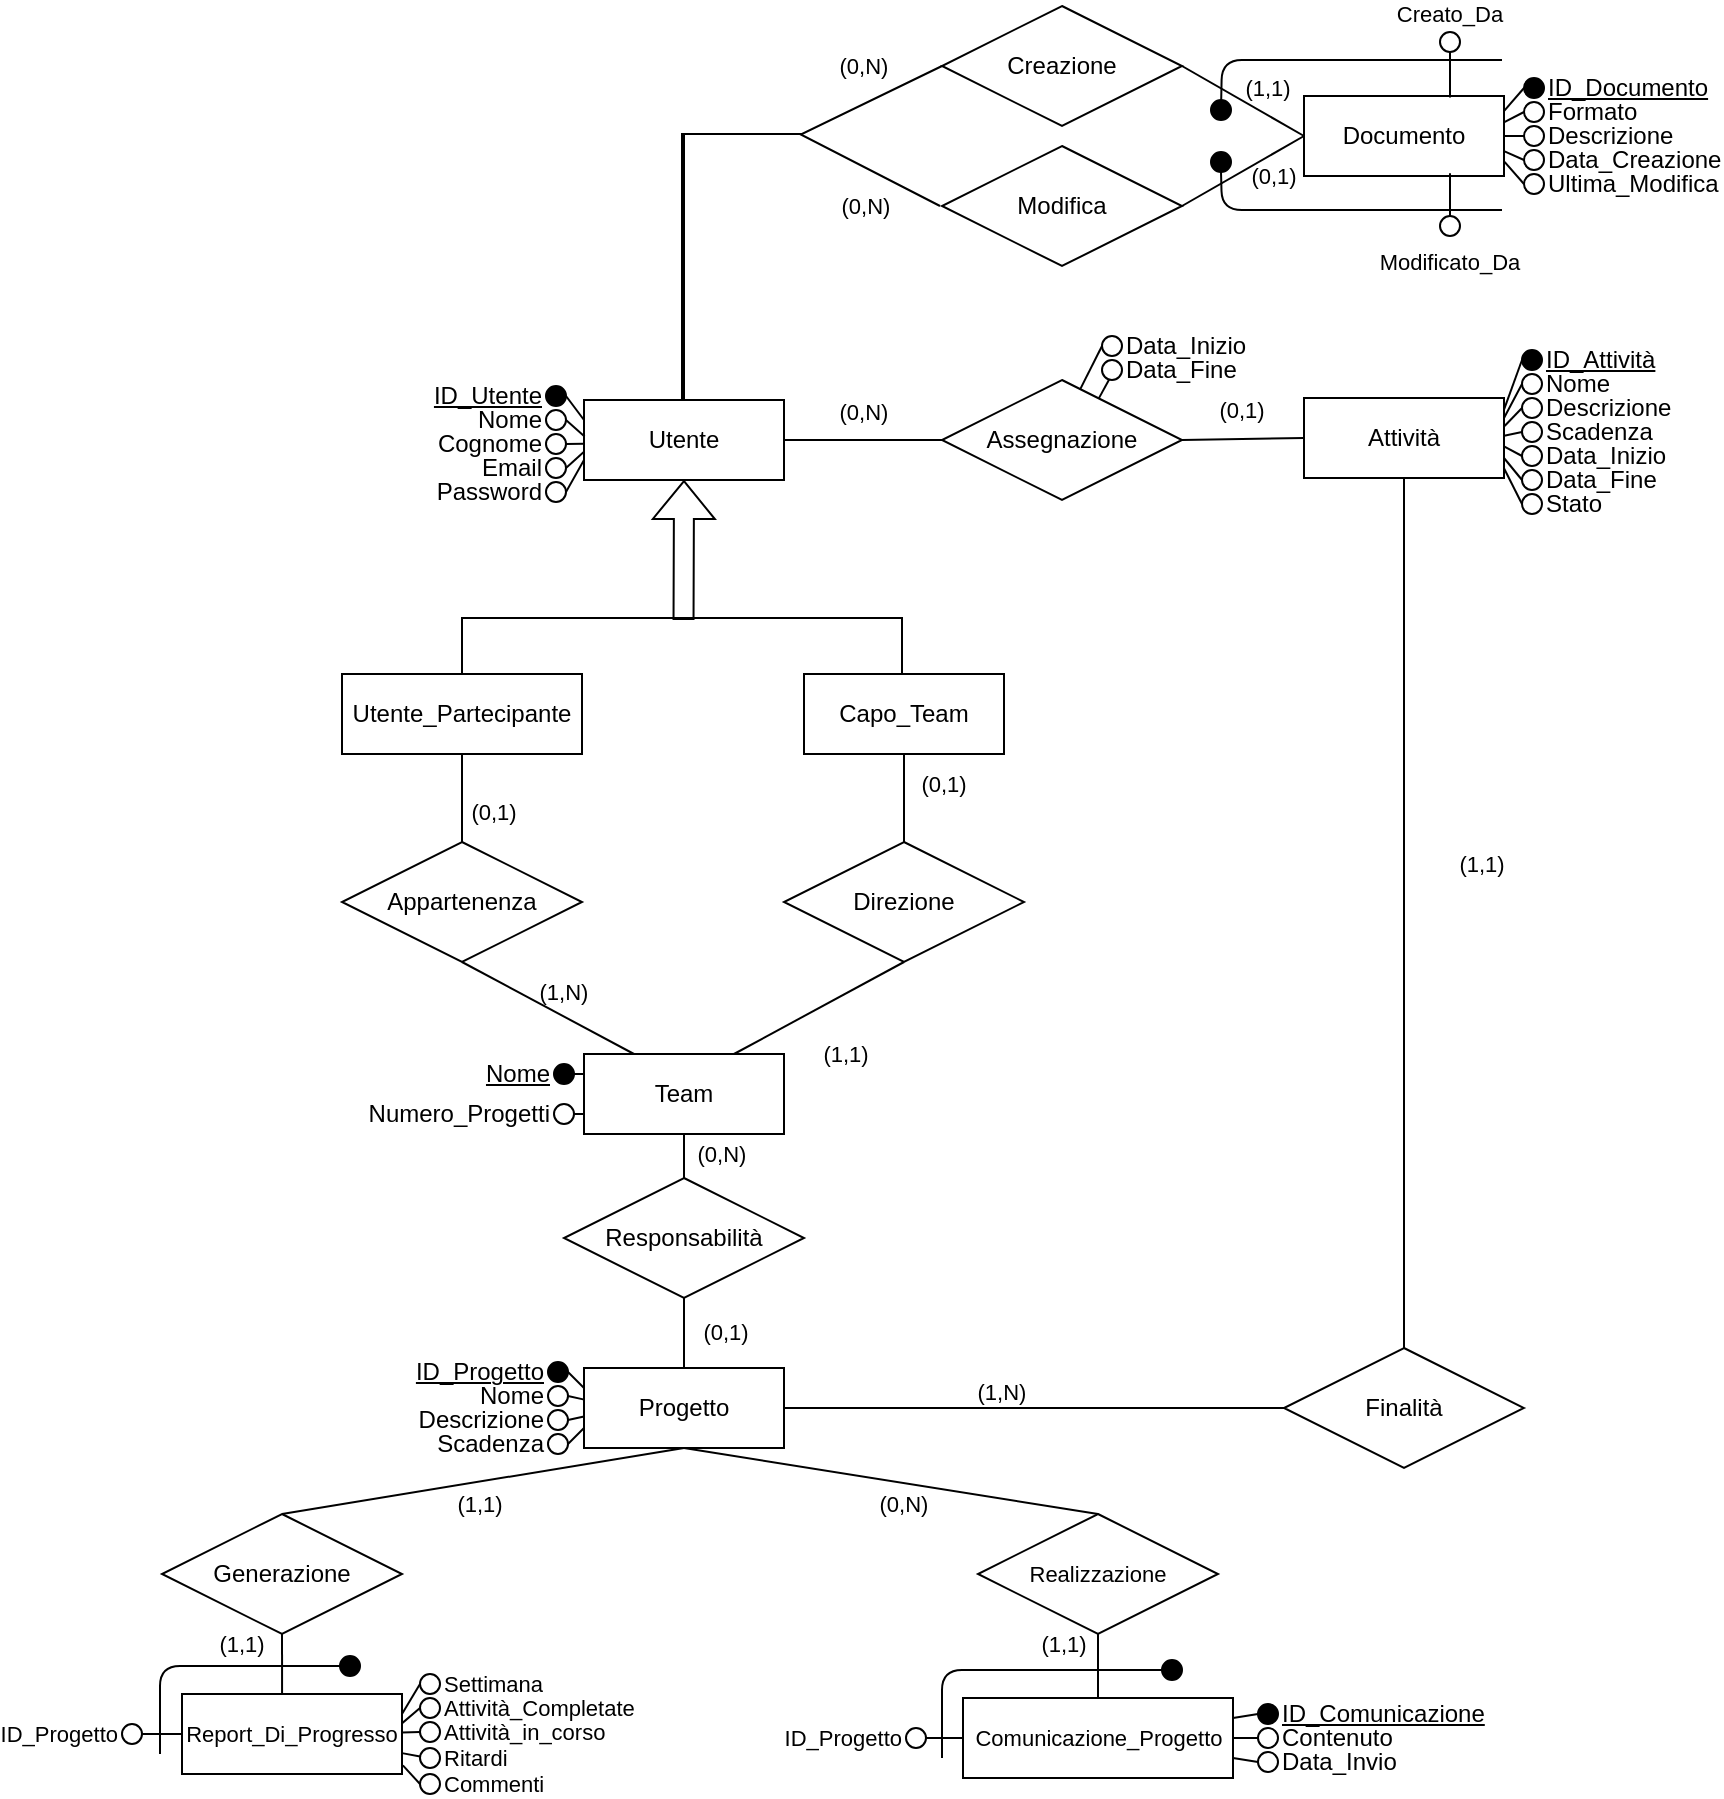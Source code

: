 <mxfile version="22.1.21" type="github">
  <diagram name="Pagina-1" id="-a8NMQQ-U-Xqtfrc5owP">
    <mxGraphModel dx="2224" dy="1959" grid="1" gridSize="10" guides="1" tooltips="1" connect="1" arrows="1" fold="1" page="1" pageScale="1" pageWidth="827" pageHeight="1169" math="0" shadow="0">
      <root>
        <mxCell id="0" />
        <mxCell id="1" parent="0" />
        <mxCell id="HbMBIwUDG-rfj2Xc_2_B-1" value="Utente" style="whiteSpace=wrap;html=1;align=center;" vertex="1" parent="1">
          <mxGeometry x="-19" y="-957" width="100" height="40" as="geometry" />
        </mxCell>
        <mxCell id="HbMBIwUDG-rfj2Xc_2_B-3" value="Password" style="ellipse;whiteSpace=wrap;html=1;align=right;labelPosition=left;verticalLabelPosition=middle;verticalAlign=middle;fillColor=#FFFFFF;strokeColor=default;fillStyle=auto;gradientColor=none;" vertex="1" parent="1">
          <mxGeometry x="-38" y="-916" width="10" height="10" as="geometry" />
        </mxCell>
        <mxCell id="HbMBIwUDG-rfj2Xc_2_B-4" value="Email" style="ellipse;whiteSpace=wrap;html=1;align=right;labelPosition=left;verticalLabelPosition=middle;verticalAlign=middle;fillColor=#FFFFFF;strokeColor=default;fillStyle=auto;gradientColor=none;" vertex="1" parent="1">
          <mxGeometry x="-38" y="-928" width="10" height="10" as="geometry" />
        </mxCell>
        <mxCell id="HbMBIwUDG-rfj2Xc_2_B-5" value="Cognome" style="ellipse;whiteSpace=wrap;html=1;align=right;labelPosition=left;verticalLabelPosition=middle;verticalAlign=middle;fillColor=#FFFFFF;strokeColor=default;fillStyle=auto;gradientColor=none;" vertex="1" parent="1">
          <mxGeometry x="-38" y="-940" width="10" height="10" as="geometry" />
        </mxCell>
        <mxCell id="HbMBIwUDG-rfj2Xc_2_B-6" value="Nome" style="ellipse;whiteSpace=wrap;html=1;align=right;labelPosition=left;verticalLabelPosition=middle;verticalAlign=middle;fillColor=#FFFFFF;strokeColor=default;fillStyle=auto;gradientColor=none;" vertex="1" parent="1">
          <mxGeometry x="-38" y="-952" width="10" height="10" as="geometry" />
        </mxCell>
        <mxCell id="HbMBIwUDG-rfj2Xc_2_B-7" value="ID_Utente" style="ellipse;whiteSpace=wrap;html=1;align=right;fontStyle=4;labelBackgroundColor=none;labelPosition=left;verticalLabelPosition=middle;verticalAlign=middle;fillColor=#000000;" vertex="1" parent="1">
          <mxGeometry x="-38" y="-964" width="10" height="10" as="geometry" />
        </mxCell>
        <mxCell id="HbMBIwUDG-rfj2Xc_2_B-8" value="" style="endArrow=none;html=1;rounded=0;entryX=0;entryY=0.25;entryDx=0;entryDy=0;exitX=1;exitY=0.5;exitDx=0;exitDy=0;" edge="1" parent="1" source="HbMBIwUDG-rfj2Xc_2_B-7" target="HbMBIwUDG-rfj2Xc_2_B-1">
          <mxGeometry width="50" height="50" relative="1" as="geometry">
            <mxPoint x="-39" y="-967" as="sourcePoint" />
            <mxPoint x="1" y="-1007" as="targetPoint" />
          </mxGeometry>
        </mxCell>
        <mxCell id="HbMBIwUDG-rfj2Xc_2_B-10" value="" style="endArrow=none;html=1;rounded=0;entryX=1;entryY=0.5;entryDx=0;entryDy=0;exitX=0.003;exitY=0.455;exitDx=0;exitDy=0;exitPerimeter=0;" edge="1" parent="1" source="HbMBIwUDG-rfj2Xc_2_B-1" target="HbMBIwUDG-rfj2Xc_2_B-6">
          <mxGeometry width="50" height="50" relative="1" as="geometry">
            <mxPoint x="-18" y="-929" as="sourcePoint" />
            <mxPoint x="-39" y="-934" as="targetPoint" />
          </mxGeometry>
        </mxCell>
        <mxCell id="HbMBIwUDG-rfj2Xc_2_B-11" value="" style="endArrow=none;html=1;rounded=0;entryX=1;entryY=0.5;entryDx=0;entryDy=0;exitX=0;exitY=0.548;exitDx=0;exitDy=0;exitPerimeter=0;" edge="1" parent="1" source="HbMBIwUDG-rfj2Xc_2_B-1" target="HbMBIwUDG-rfj2Xc_2_B-5">
          <mxGeometry width="50" height="50" relative="1" as="geometry">
            <mxPoint x="-28" y="-917.5" as="sourcePoint" />
            <mxPoint x="-49" y="-922.5" as="targetPoint" />
          </mxGeometry>
        </mxCell>
        <mxCell id="HbMBIwUDG-rfj2Xc_2_B-12" value="" style="endArrow=none;html=1;rounded=0;entryX=1;entryY=0.5;entryDx=0;entryDy=0;exitX=0;exitY=0.648;exitDx=0;exitDy=0;exitPerimeter=0;" edge="1" parent="1" source="HbMBIwUDG-rfj2Xc_2_B-1" target="HbMBIwUDG-rfj2Xc_2_B-4">
          <mxGeometry width="50" height="50" relative="1" as="geometry">
            <mxPoint x="-19" y="-923" as="sourcePoint" />
            <mxPoint x="-39" y="-910" as="targetPoint" />
          </mxGeometry>
        </mxCell>
        <mxCell id="HbMBIwUDG-rfj2Xc_2_B-13" value="" style="endArrow=none;html=1;rounded=0;entryX=1;entryY=0.5;entryDx=0;entryDy=0;exitX=0;exitY=0.75;exitDx=0;exitDy=0;" edge="1" parent="1" source="HbMBIwUDG-rfj2Xc_2_B-1" target="HbMBIwUDG-rfj2Xc_2_B-3">
          <mxGeometry width="50" height="50" relative="1" as="geometry">
            <mxPoint x="-9" y="-913" as="sourcePoint" />
            <mxPoint x="-29" y="-900" as="targetPoint" />
          </mxGeometry>
        </mxCell>
        <mxCell id="HbMBIwUDG-rfj2Xc_2_B-122" style="edgeStyle=none;shape=connector;curved=0;rounded=0;orthogonalLoop=1;jettySize=auto;html=1;exitX=0.5;exitY=1;exitDx=0;exitDy=0;entryX=0.5;entryY=0;entryDx=0;entryDy=0;labelBackgroundColor=default;strokeColor=default;align=center;verticalAlign=middle;fontFamily=Helvetica;fontSize=11;fontColor=default;endArrow=none;sourcePerimeterSpacing=0;targetPerimeterSpacing=0;" edge="1" parent="1" source="HbMBIwUDG-rfj2Xc_2_B-14" target="HbMBIwUDG-rfj2Xc_2_B-121">
          <mxGeometry relative="1" as="geometry" />
        </mxCell>
        <mxCell id="HbMBIwUDG-rfj2Xc_2_B-144" style="edgeStyle=none;shape=connector;curved=0;rounded=0;orthogonalLoop=1;jettySize=auto;html=1;exitX=0.5;exitY=1;exitDx=0;exitDy=0;entryX=0.5;entryY=0;entryDx=0;entryDy=0;labelBackgroundColor=default;strokeColor=default;align=center;verticalAlign=middle;fontFamily=Helvetica;fontSize=11;fontColor=default;endArrow=none;sourcePerimeterSpacing=0;targetPerimeterSpacing=0;" edge="1" parent="1" source="HbMBIwUDG-rfj2Xc_2_B-14" target="HbMBIwUDG-rfj2Xc_2_B-143">
          <mxGeometry relative="1" as="geometry" />
        </mxCell>
        <mxCell id="HbMBIwUDG-rfj2Xc_2_B-14" value="Progetto" style="whiteSpace=wrap;html=1;align=center;" vertex="1" parent="1">
          <mxGeometry x="-19" y="-473" width="100" height="40" as="geometry" />
        </mxCell>
        <mxCell id="HbMBIwUDG-rfj2Xc_2_B-15" value="Nome" style="ellipse;whiteSpace=wrap;html=1;align=right;labelPosition=left;verticalLabelPosition=middle;verticalAlign=middle;fillColor=#FFFFFF;strokeColor=default;fillStyle=auto;gradientColor=none;" vertex="1" parent="1">
          <mxGeometry x="-37" y="-464" width="10" height="10" as="geometry" />
        </mxCell>
        <mxCell id="HbMBIwUDG-rfj2Xc_2_B-16" value="Scadenza" style="ellipse;whiteSpace=wrap;html=1;align=right;labelPosition=left;verticalLabelPosition=middle;verticalAlign=middle;fillColor=#FFFFFF;strokeColor=default;fillStyle=auto;gradientColor=none;" vertex="1" parent="1">
          <mxGeometry x="-37" y="-440" width="10" height="10" as="geometry" />
        </mxCell>
        <mxCell id="HbMBIwUDG-rfj2Xc_2_B-17" value="Descrizione" style="ellipse;whiteSpace=wrap;html=1;align=right;labelPosition=left;verticalLabelPosition=middle;verticalAlign=middle;fillColor=#FFFFFF;strokeColor=default;fillStyle=auto;gradientColor=none;" vertex="1" parent="1">
          <mxGeometry x="-37" y="-452" width="10" height="10" as="geometry" />
        </mxCell>
        <mxCell id="HbMBIwUDG-rfj2Xc_2_B-18" value="ID_Progetto" style="ellipse;whiteSpace=wrap;html=1;align=right;fontStyle=4;labelBackgroundColor=none;labelPosition=left;verticalLabelPosition=middle;verticalAlign=middle;fillColor=#000000;" vertex="1" parent="1">
          <mxGeometry x="-37" y="-476" width="10" height="10" as="geometry" />
        </mxCell>
        <mxCell id="HbMBIwUDG-rfj2Xc_2_B-19" value="" style="endArrow=none;html=1;rounded=0;entryX=0;entryY=0.25;entryDx=0;entryDy=0;exitX=1;exitY=0.5;exitDx=0;exitDy=0;" edge="1" parent="1" source="HbMBIwUDG-rfj2Xc_2_B-18" target="HbMBIwUDG-rfj2Xc_2_B-14">
          <mxGeometry width="50" height="50" relative="1" as="geometry">
            <mxPoint x="-29" y="-485" as="sourcePoint" />
            <mxPoint x="11" y="-525" as="targetPoint" />
          </mxGeometry>
        </mxCell>
        <mxCell id="HbMBIwUDG-rfj2Xc_2_B-20" value="" style="endArrow=none;html=1;rounded=0;entryX=1;entryY=0.5;entryDx=0;entryDy=0;exitX=-0.004;exitY=0.392;exitDx=0;exitDy=0;exitPerimeter=0;" edge="1" parent="1" source="HbMBIwUDG-rfj2Xc_2_B-14" target="HbMBIwUDG-rfj2Xc_2_B-15">
          <mxGeometry width="50" height="50" relative="1" as="geometry">
            <mxPoint x="-49" y="-425" as="sourcePoint" />
            <mxPoint x="1" y="-475" as="targetPoint" />
          </mxGeometry>
        </mxCell>
        <mxCell id="HbMBIwUDG-rfj2Xc_2_B-21" value="" style="endArrow=none;html=1;rounded=0;entryX=1;entryY=0.5;entryDx=0;entryDy=0;exitX=0;exitY=0.606;exitDx=0;exitDy=0;exitPerimeter=0;" edge="1" parent="1" source="HbMBIwUDG-rfj2Xc_2_B-14" target="HbMBIwUDG-rfj2Xc_2_B-17">
          <mxGeometry width="50" height="50" relative="1" as="geometry">
            <mxPoint x="-8" y="-447" as="sourcePoint" />
            <mxPoint x="-29" y="-452" as="targetPoint" />
          </mxGeometry>
        </mxCell>
        <mxCell id="HbMBIwUDG-rfj2Xc_2_B-22" value="" style="endArrow=none;html=1;rounded=0;entryX=1;entryY=0.5;entryDx=0;entryDy=0;exitX=0;exitY=0.75;exitDx=0;exitDy=0;" edge="1" parent="1" source="HbMBIwUDG-rfj2Xc_2_B-14" target="HbMBIwUDG-rfj2Xc_2_B-16">
          <mxGeometry width="50" height="50" relative="1" as="geometry">
            <mxPoint x="-18" y="-435.5" as="sourcePoint" />
            <mxPoint x="-39" y="-440.5" as="targetPoint" />
          </mxGeometry>
        </mxCell>
        <mxCell id="HbMBIwUDG-rfj2Xc_2_B-23" value="Attività" style="whiteSpace=wrap;html=1;align=center;flipH=0;flipV=0;" vertex="1" parent="1">
          <mxGeometry x="341" y="-958" width="100" height="40" as="geometry" />
        </mxCell>
        <mxCell id="HbMBIwUDG-rfj2Xc_2_B-24" value="Nome" style="ellipse;whiteSpace=wrap;html=1;align=left;labelPosition=right;verticalLabelPosition=middle;verticalAlign=middle;fillColor=#FFFFFF;strokeColor=default;fillStyle=auto;gradientColor=none;" vertex="1" parent="1">
          <mxGeometry x="450" y="-970" width="10" height="10" as="geometry" />
        </mxCell>
        <mxCell id="HbMBIwUDG-rfj2Xc_2_B-25" value="Stato" style="ellipse;whiteSpace=wrap;html=1;align=left;labelPosition=right;verticalLabelPosition=middle;verticalAlign=middle;fillColor=#FFFFFF;strokeColor=default;fillStyle=auto;gradientColor=none;" vertex="1" parent="1">
          <mxGeometry x="450" y="-910" width="10" height="10" as="geometry" />
        </mxCell>
        <mxCell id="HbMBIwUDG-rfj2Xc_2_B-26" value="Scadenza" style="ellipse;whiteSpace=wrap;html=1;align=left;labelPosition=right;verticalLabelPosition=middle;verticalAlign=middle;fillColor=#FFFFFF;strokeColor=default;fillStyle=auto;gradientColor=none;" vertex="1" parent="1">
          <mxGeometry x="450" y="-946" width="10" height="10" as="geometry" />
        </mxCell>
        <mxCell id="HbMBIwUDG-rfj2Xc_2_B-27" value="Descrizione" style="ellipse;whiteSpace=wrap;html=1;align=left;labelPosition=right;verticalLabelPosition=middle;verticalAlign=middle;fillColor=#FFFFFF;strokeColor=default;fillStyle=auto;gradientColor=none;" vertex="1" parent="1">
          <mxGeometry x="450" y="-958" width="10" height="10" as="geometry" />
        </mxCell>
        <mxCell id="HbMBIwUDG-rfj2Xc_2_B-28" value="ID_Attività" style="ellipse;whiteSpace=wrap;html=1;align=left;fontStyle=4;labelBackgroundColor=none;labelPosition=right;verticalLabelPosition=middle;verticalAlign=middle;fillColor=#000000;" vertex="1" parent="1">
          <mxGeometry x="450" y="-982" width="10" height="10" as="geometry" />
        </mxCell>
        <mxCell id="HbMBIwUDG-rfj2Xc_2_B-29" value="" style="endArrow=none;html=1;rounded=0;entryX=1.001;entryY=0.138;entryDx=0;entryDy=0;exitX=0;exitY=0.5;exitDx=0;exitDy=0;entryPerimeter=0;" edge="1" parent="1" source="HbMBIwUDG-rfj2Xc_2_B-28" target="HbMBIwUDG-rfj2Xc_2_B-23">
          <mxGeometry width="50" height="50" relative="1" as="geometry">
            <mxPoint x="356" y="-972" as="sourcePoint" />
            <mxPoint x="396" y="-1012" as="targetPoint" />
          </mxGeometry>
        </mxCell>
        <mxCell id="HbMBIwUDG-rfj2Xc_2_B-30" value="" style="endArrow=none;html=1;rounded=0;entryX=0;entryY=0.5;entryDx=0;entryDy=0;exitX=1;exitY=0.25;exitDx=0;exitDy=0;" edge="1" parent="1" source="HbMBIwUDG-rfj2Xc_2_B-23" target="HbMBIwUDG-rfj2Xc_2_B-24">
          <mxGeometry width="50" height="50" relative="1" as="geometry">
            <mxPoint x="446" y="-952" as="sourcePoint" />
            <mxPoint x="386" y="-962" as="targetPoint" />
          </mxGeometry>
        </mxCell>
        <mxCell id="HbMBIwUDG-rfj2Xc_2_B-31" value="" style="endArrow=none;html=1;rounded=0;entryX=0;entryY=0.5;entryDx=0;entryDy=0;exitX=1.003;exitY=0.35;exitDx=0;exitDy=0;exitPerimeter=0;" edge="1" parent="1" source="HbMBIwUDG-rfj2Xc_2_B-23" target="HbMBIwUDG-rfj2Xc_2_B-27">
          <mxGeometry width="50" height="50" relative="1" as="geometry">
            <mxPoint x="466" y="-946" as="sourcePoint" />
            <mxPoint x="566" y="-956" as="targetPoint" />
          </mxGeometry>
        </mxCell>
        <mxCell id="HbMBIwUDG-rfj2Xc_2_B-32" value="" style="endArrow=none;html=1;rounded=0;exitX=1.001;exitY=0.472;exitDx=0;exitDy=0;exitPerimeter=0;entryX=0;entryY=0.5;entryDx=0;entryDy=0;" edge="1" parent="1" source="HbMBIwUDG-rfj2Xc_2_B-23" target="HbMBIwUDG-rfj2Xc_2_B-26">
          <mxGeometry width="50" height="50" relative="1" as="geometry">
            <mxPoint x="367" y="-922.5" as="sourcePoint" />
            <mxPoint x="576" y="-942" as="targetPoint" />
          </mxGeometry>
        </mxCell>
        <mxCell id="HbMBIwUDG-rfj2Xc_2_B-33" value="" style="endArrow=none;html=1;rounded=0;exitX=1;exitY=0.879;exitDx=0;exitDy=0;exitPerimeter=0;entryX=0;entryY=0.5;entryDx=0;entryDy=0;" edge="1" parent="1" source="HbMBIwUDG-rfj2Xc_2_B-23" target="HbMBIwUDG-rfj2Xc_2_B-25">
          <mxGeometry width="50" height="50" relative="1" as="geometry">
            <mxPoint x="376" y="-928" as="sourcePoint" />
            <mxPoint x="576" y="-905" as="targetPoint" />
          </mxGeometry>
        </mxCell>
        <mxCell id="HbMBIwUDG-rfj2Xc_2_B-34" value="Team" style="whiteSpace=wrap;html=1;align=center;" vertex="1" parent="1">
          <mxGeometry x="-19" y="-630" width="100" height="40" as="geometry" />
        </mxCell>
        <mxCell id="HbMBIwUDG-rfj2Xc_2_B-35" value="Numero_Progetti" style="ellipse;whiteSpace=wrap;html=1;align=right;labelPosition=left;verticalLabelPosition=middle;verticalAlign=middle;fillColor=#FFFFFF;strokeColor=default;fillStyle=auto;gradientColor=none;" vertex="1" parent="1">
          <mxGeometry x="-34" y="-605" width="10" height="10" as="geometry" />
        </mxCell>
        <mxCell id="HbMBIwUDG-rfj2Xc_2_B-36" value="Nome" style="ellipse;whiteSpace=wrap;html=1;align=right;fontStyle=4;labelBackgroundColor=none;labelPosition=left;verticalLabelPosition=middle;verticalAlign=middle;fillColor=#000000;" vertex="1" parent="1">
          <mxGeometry x="-34" y="-625" width="10" height="10" as="geometry" />
        </mxCell>
        <mxCell id="HbMBIwUDG-rfj2Xc_2_B-37" value="" style="endArrow=none;html=1;rounded=0;entryX=0;entryY=0.25;entryDx=0;entryDy=0;exitX=1;exitY=0.5;exitDx=0;exitDy=0;" edge="1" parent="1" source="HbMBIwUDG-rfj2Xc_2_B-36" target="HbMBIwUDG-rfj2Xc_2_B-34">
          <mxGeometry width="50" height="50" relative="1" as="geometry">
            <mxPoint x="-30" y="-645" as="sourcePoint" />
            <mxPoint x="10" y="-685" as="targetPoint" />
          </mxGeometry>
        </mxCell>
        <mxCell id="HbMBIwUDG-rfj2Xc_2_B-38" value="" style="endArrow=none;html=1;rounded=0;entryX=1;entryY=0.5;entryDx=0;entryDy=0;exitX=0;exitY=0.75;exitDx=0;exitDy=0;" edge="1" parent="1" source="HbMBIwUDG-rfj2Xc_2_B-34" target="HbMBIwUDG-rfj2Xc_2_B-35">
          <mxGeometry width="50" height="50" relative="1" as="geometry">
            <mxPoint x="-50" y="-585" as="sourcePoint" />
            <mxPoint y="-635" as="targetPoint" />
          </mxGeometry>
        </mxCell>
        <mxCell id="HbMBIwUDG-rfj2Xc_2_B-39" value="Documento" style="whiteSpace=wrap;html=1;align=center;" vertex="1" parent="1">
          <mxGeometry x="341" y="-1109" width="100" height="40" as="geometry" />
        </mxCell>
        <mxCell id="HbMBIwUDG-rfj2Xc_2_B-40" value="Appartenenza" style="shape=rhombus;perimeter=rhombusPerimeter;whiteSpace=wrap;html=1;align=center;" vertex="1" parent="1">
          <mxGeometry x="-140" y="-736" width="120" height="60" as="geometry" />
        </mxCell>
        <mxCell id="HbMBIwUDG-rfj2Xc_2_B-41" value="Finalità" style="shape=rhombus;perimeter=rhombusPerimeter;whiteSpace=wrap;html=1;align=center;" vertex="1" parent="1">
          <mxGeometry x="331" y="-483" width="120" height="60" as="geometry" />
        </mxCell>
        <mxCell id="HbMBIwUDG-rfj2Xc_2_B-42" value="Data_Inizio" style="ellipse;whiteSpace=wrap;html=1;align=left;labelPosition=right;verticalLabelPosition=middle;verticalAlign=middle;fillColor=#FFFFFF;strokeColor=default;fillStyle=auto;gradientColor=none;" vertex="1" parent="1">
          <mxGeometry x="450" y="-934" width="10" height="10" as="geometry" />
        </mxCell>
        <mxCell id="HbMBIwUDG-rfj2Xc_2_B-43" value="Data_Fine" style="ellipse;whiteSpace=wrap;html=1;align=left;labelPosition=right;verticalLabelPosition=middle;verticalAlign=middle;fillColor=#FFFFFF;strokeColor=default;fillStyle=auto;gradientColor=none;" vertex="1" parent="1">
          <mxGeometry x="450" y="-922" width="10" height="10" as="geometry" />
        </mxCell>
        <mxCell id="HbMBIwUDG-rfj2Xc_2_B-44" value="" style="endArrow=none;html=1;rounded=0;exitX=1;exitY=0.606;exitDx=0;exitDy=0;exitPerimeter=0;entryX=0;entryY=0.5;entryDx=0;entryDy=0;" edge="1" parent="1" source="HbMBIwUDG-rfj2Xc_2_B-23" target="HbMBIwUDG-rfj2Xc_2_B-42">
          <mxGeometry width="50" height="50" relative="1" as="geometry">
            <mxPoint x="446" y="-932" as="sourcePoint" />
            <mxPoint x="576" y="-929" as="targetPoint" />
          </mxGeometry>
        </mxCell>
        <mxCell id="HbMBIwUDG-rfj2Xc_2_B-45" value="" style="endArrow=none;html=1;rounded=0;entryX=0;entryY=0.5;entryDx=0;entryDy=0;exitX=1;exitY=0.75;exitDx=0;exitDy=0;" edge="1" parent="1" source="HbMBIwUDG-rfj2Xc_2_B-23" target="HbMBIwUDG-rfj2Xc_2_B-43">
          <mxGeometry width="50" height="50" relative="1" as="geometry">
            <mxPoint x="476" y="-922" as="sourcePoint" />
            <mxPoint x="356" y="-906" as="targetPoint" />
          </mxGeometry>
        </mxCell>
        <mxCell id="HbMBIwUDG-rfj2Xc_2_B-46" value="Responsabilità" style="shape=rhombus;perimeter=rhombusPerimeter;whiteSpace=wrap;html=1;align=center;" vertex="1" parent="1">
          <mxGeometry x="-29" y="-568" width="120" height="60" as="geometry" />
        </mxCell>
        <mxCell id="HbMBIwUDG-rfj2Xc_2_B-47" value="" style="endArrow=none;html=1;rounded=0;entryX=0.5;entryY=1;entryDx=0;entryDy=0;exitX=0.5;exitY=0;exitDx=0;exitDy=0;" edge="1" parent="1" source="HbMBIwUDG-rfj2Xc_2_B-46" target="HbMBIwUDG-rfj2Xc_2_B-34">
          <mxGeometry width="50" height="50" relative="1" as="geometry">
            <mxPoint x="80" y="-496" as="sourcePoint" />
            <mxPoint x="130" y="-546" as="targetPoint" />
          </mxGeometry>
        </mxCell>
        <mxCell id="HbMBIwUDG-rfj2Xc_2_B-48" value="" style="endArrow=none;html=1;rounded=0;entryX=0.5;entryY=1;entryDx=0;entryDy=0;exitX=0.5;exitY=0;exitDx=0;exitDy=0;" edge="1" parent="1" source="HbMBIwUDG-rfj2Xc_2_B-14" target="HbMBIwUDG-rfj2Xc_2_B-46">
          <mxGeometry width="50" height="50" relative="1" as="geometry">
            <mxPoint x="41" y="-558" as="sourcePoint" />
            <mxPoint x="41" y="-599" as="targetPoint" />
          </mxGeometry>
        </mxCell>
        <mxCell id="HbMBIwUDG-rfj2Xc_2_B-49" value="Direzione" style="shape=rhombus;perimeter=rhombusPerimeter;whiteSpace=wrap;html=1;align=center;" vertex="1" parent="1">
          <mxGeometry x="81" y="-736" width="120" height="60" as="geometry" />
        </mxCell>
        <mxCell id="HbMBIwUDG-rfj2Xc_2_B-50" value="" style="endArrow=none;html=1;rounded=0;exitX=0.5;exitY=0;exitDx=0;exitDy=0;entryX=0.5;entryY=1;entryDx=0;entryDy=0;" edge="1" parent="1" source="HbMBIwUDG-rfj2Xc_2_B-40" target="HbMBIwUDG-rfj2Xc_2_B-82">
          <mxGeometry width="50" height="50" relative="1" as="geometry">
            <mxPoint x="-29" y="-726" as="sourcePoint" />
            <mxPoint x="-10" y="-766" as="targetPoint" />
          </mxGeometry>
        </mxCell>
        <mxCell id="HbMBIwUDG-rfj2Xc_2_B-51" value="" style="endArrow=none;html=1;rounded=0;exitX=0.5;exitY=0;exitDx=0;exitDy=0;entryX=0.5;entryY=1;entryDx=0;entryDy=0;" edge="1" parent="1" source="HbMBIwUDG-rfj2Xc_2_B-49" target="HbMBIwUDG-rfj2Xc_2_B-79">
          <mxGeometry width="50" height="50" relative="1" as="geometry">
            <mxPoint x="6" y="-719" as="sourcePoint" />
            <mxPoint x="60" y="-766" as="targetPoint" />
          </mxGeometry>
        </mxCell>
        <mxCell id="HbMBIwUDG-rfj2Xc_2_B-52" value="" style="endArrow=none;html=1;rounded=0;entryX=0.5;entryY=1;entryDx=0;entryDy=0;exitX=0.25;exitY=0;exitDx=0;exitDy=0;" edge="1" parent="1" source="HbMBIwUDG-rfj2Xc_2_B-34" target="HbMBIwUDG-rfj2Xc_2_B-40">
          <mxGeometry width="50" height="50" relative="1" as="geometry">
            <mxPoint x="-69" y="-726" as="sourcePoint" />
            <mxPoint x="16" y="-773" as="targetPoint" />
          </mxGeometry>
        </mxCell>
        <mxCell id="HbMBIwUDG-rfj2Xc_2_B-53" value="" style="endArrow=none;html=1;rounded=0;entryX=0.5;entryY=1;entryDx=0;entryDy=0;exitX=0.75;exitY=0;exitDx=0;exitDy=0;" edge="1" parent="1" source="HbMBIwUDG-rfj2Xc_2_B-34" target="HbMBIwUDG-rfj2Xc_2_B-49">
          <mxGeometry width="50" height="50" relative="1" as="geometry">
            <mxPoint x="85" y="-602" as="sourcePoint" />
            <mxPoint x="170" y="-649" as="targetPoint" />
          </mxGeometry>
        </mxCell>
        <mxCell id="HbMBIwUDG-rfj2Xc_2_B-54" value="Assegnazione" style="shape=rhombus;perimeter=rhombusPerimeter;whiteSpace=wrap;html=1;align=center;" vertex="1" parent="1">
          <mxGeometry x="160" y="-967" width="120" height="60" as="geometry" />
        </mxCell>
        <mxCell id="HbMBIwUDG-rfj2Xc_2_B-55" value="" style="endArrow=none;html=1;rounded=0;entryX=0;entryY=0.5;entryDx=0;entryDy=0;exitX=1;exitY=0.5;exitDx=0;exitDy=0;" edge="1" parent="1" source="HbMBIwUDG-rfj2Xc_2_B-1" target="HbMBIwUDG-rfj2Xc_2_B-54">
          <mxGeometry width="50" height="50" relative="1" as="geometry">
            <mxPoint x="81" y="-934" as="sourcePoint" />
            <mxPoint x="166" y="-981" as="targetPoint" />
          </mxGeometry>
        </mxCell>
        <mxCell id="HbMBIwUDG-rfj2Xc_2_B-56" value="" style="endArrow=none;html=1;rounded=0;entryX=0;entryY=0.5;entryDx=0;entryDy=0;exitX=1;exitY=0.5;exitDx=0;exitDy=0;" edge="1" parent="1" source="HbMBIwUDG-rfj2Xc_2_B-54" target="HbMBIwUDG-rfj2Xc_2_B-23">
          <mxGeometry width="50" height="50" relative="1" as="geometry">
            <mxPoint x="240" y="-833" as="sourcePoint" />
            <mxPoint x="325" y="-880" as="targetPoint" />
          </mxGeometry>
        </mxCell>
        <mxCell id="HbMBIwUDG-rfj2Xc_2_B-57" value="" style="endArrow=none;html=1;rounded=0;entryX=0.5;entryY=1;entryDx=0;entryDy=0;exitX=0.5;exitY=0;exitDx=0;exitDy=0;" edge="1" parent="1" source="HbMBIwUDG-rfj2Xc_2_B-41" target="HbMBIwUDG-rfj2Xc_2_B-23">
          <mxGeometry width="50" height="50" relative="1" as="geometry">
            <mxPoint x="340" y="-803" as="sourcePoint" />
            <mxPoint x="425" y="-850" as="targetPoint" />
          </mxGeometry>
        </mxCell>
        <mxCell id="HbMBIwUDG-rfj2Xc_2_B-58" value="" style="endArrow=none;html=1;rounded=0;entryX=0;entryY=0.5;entryDx=0;entryDy=0;exitX=1;exitY=0.5;exitDx=0;exitDy=0;" edge="1" parent="1" source="HbMBIwUDG-rfj2Xc_2_B-14" target="HbMBIwUDG-rfj2Xc_2_B-41">
          <mxGeometry width="50" height="50" relative="1" as="geometry">
            <mxPoint x="177.5" y="-447.5" as="sourcePoint" />
            <mxPoint x="262.5" y="-494.5" as="targetPoint" />
          </mxGeometry>
        </mxCell>
        <mxCell id="HbMBIwUDG-rfj2Xc_2_B-59" value="Data_Inizio" style="ellipse;whiteSpace=wrap;html=1;align=left;labelPosition=right;verticalLabelPosition=middle;verticalAlign=middle;fillColor=#FFFFFF;strokeColor=default;fillStyle=auto;gradientColor=none;" vertex="1" parent="1">
          <mxGeometry x="240" y="-989" width="10" height="10" as="geometry" />
        </mxCell>
        <mxCell id="HbMBIwUDG-rfj2Xc_2_B-60" value="Data_Fine" style="ellipse;whiteSpace=wrap;html=1;align=left;labelPosition=right;verticalLabelPosition=middle;verticalAlign=middle;fillColor=#FFFFFF;strokeColor=default;fillStyle=auto;gradientColor=none;" vertex="1" parent="1">
          <mxGeometry x="240" y="-977" width="10" height="10" as="geometry" />
        </mxCell>
        <mxCell id="HbMBIwUDG-rfj2Xc_2_B-61" value="" style="endArrow=none;html=1;rounded=0;entryX=0;entryY=0.5;entryDx=0;entryDy=0;exitX=0.575;exitY=0.08;exitDx=0;exitDy=0;exitPerimeter=0;" edge="1" parent="1" source="HbMBIwUDG-rfj2Xc_2_B-54" target="HbMBIwUDG-rfj2Xc_2_B-59">
          <mxGeometry width="50" height="50" relative="1" as="geometry">
            <mxPoint x="230" y="-970" as="sourcePoint" />
            <mxPoint x="240" y="-920" as="targetPoint" />
          </mxGeometry>
        </mxCell>
        <mxCell id="HbMBIwUDG-rfj2Xc_2_B-62" value="" style="endArrow=none;html=1;rounded=0;exitX=0.654;exitY=0.151;exitDx=0;exitDy=0;exitPerimeter=0;entryX=0.371;entryY=0.954;entryDx=0;entryDy=0;entryPerimeter=0;" edge="1" parent="1" source="HbMBIwUDG-rfj2Xc_2_B-54" target="HbMBIwUDG-rfj2Xc_2_B-60">
          <mxGeometry width="50" height="50" relative="1" as="geometry">
            <mxPoint x="239" y="-952" as="sourcePoint" />
            <mxPoint x="240" y="-960" as="targetPoint" />
          </mxGeometry>
        </mxCell>
        <mxCell id="HbMBIwUDG-rfj2Xc_2_B-99" style="edgeStyle=none;shape=connector;curved=0;rounded=0;orthogonalLoop=1;jettySize=auto;html=1;exitX=1;exitY=0.5;exitDx=0;exitDy=0;entryX=0;entryY=0.5;entryDx=0;entryDy=0;labelBackgroundColor=default;strokeColor=default;align=center;verticalAlign=middle;fontFamily=Helvetica;fontSize=11;fontColor=default;endArrow=none;sourcePerimeterSpacing=0;targetPerimeterSpacing=0;" edge="1" parent="1" source="HbMBIwUDG-rfj2Xc_2_B-63" target="HbMBIwUDG-rfj2Xc_2_B-39">
          <mxGeometry relative="1" as="geometry" />
        </mxCell>
        <mxCell id="HbMBIwUDG-rfj2Xc_2_B-102" style="edgeStyle=none;shape=connector;curved=0;rounded=0;orthogonalLoop=1;jettySize=auto;html=1;exitX=0;exitY=0.5;exitDx=0;exitDy=0;labelBackgroundColor=default;strokeColor=default;align=center;verticalAlign=middle;fontFamily=Helvetica;fontSize=11;fontColor=default;endArrow=none;sourcePerimeterSpacing=0;targetPerimeterSpacing=0;entryX=0.5;entryY=0;entryDx=0;entryDy=0;" edge="1" parent="1" source="HbMBIwUDG-rfj2Xc_2_B-63" target="HbMBIwUDG-rfj2Xc_2_B-1">
          <mxGeometry relative="1" as="geometry">
            <mxPoint x="90" y="-1090" as="targetPoint" />
            <Array as="points">
              <mxPoint x="90" y="-1090" />
              <mxPoint x="31" y="-1090" />
            </Array>
          </mxGeometry>
        </mxCell>
        <mxCell id="HbMBIwUDG-rfj2Xc_2_B-63" value="Creazione" style="shape=rhombus;perimeter=rhombusPerimeter;whiteSpace=wrap;html=1;align=center;" vertex="1" parent="1">
          <mxGeometry x="160" y="-1154" width="120" height="60" as="geometry" />
        </mxCell>
        <mxCell id="HbMBIwUDG-rfj2Xc_2_B-65" value="Formato" style="ellipse;whiteSpace=wrap;html=1;align=left;labelPosition=right;verticalLabelPosition=middle;verticalAlign=middle;fillColor=#FFFFFF;strokeColor=default;fillStyle=auto;gradientColor=none;" vertex="1" parent="1">
          <mxGeometry x="451" y="-1106" width="10" height="10" as="geometry" />
        </mxCell>
        <mxCell id="HbMBIwUDG-rfj2Xc_2_B-66" value="Ultima_Modifica" style="ellipse;whiteSpace=wrap;html=1;align=left;labelPosition=right;verticalLabelPosition=middle;verticalAlign=middle;fillColor=#FFFFFF;strokeColor=default;fillStyle=auto;gradientColor=none;" vertex="1" parent="1">
          <mxGeometry x="451" y="-1070" width="10" height="10" as="geometry" />
        </mxCell>
        <mxCell id="HbMBIwUDG-rfj2Xc_2_B-67" value="Data_Creazione" style="ellipse;whiteSpace=wrap;html=1;align=left;labelPosition=right;verticalLabelPosition=middle;verticalAlign=middle;fillColor=#FFFFFF;strokeColor=default;fillStyle=auto;gradientColor=none;" vertex="1" parent="1">
          <mxGeometry x="451" y="-1082" width="10" height="10" as="geometry" />
        </mxCell>
        <mxCell id="HbMBIwUDG-rfj2Xc_2_B-68" value="Descrizione" style="ellipse;whiteSpace=wrap;html=1;align=left;labelPosition=right;verticalLabelPosition=middle;verticalAlign=middle;fillColor=#FFFFFF;strokeColor=default;fillStyle=auto;gradientColor=none;" vertex="1" parent="1">
          <mxGeometry x="451" y="-1094" width="10" height="10" as="geometry" />
        </mxCell>
        <mxCell id="HbMBIwUDG-rfj2Xc_2_B-69" value="ID_Documento" style="ellipse;whiteSpace=wrap;html=1;align=left;fontStyle=4;labelBackgroundColor=none;labelPosition=right;verticalLabelPosition=middle;verticalAlign=middle;fillColor=#000000;" vertex="1" parent="1">
          <mxGeometry x="451" y="-1118" width="10" height="10" as="geometry" />
        </mxCell>
        <mxCell id="HbMBIwUDG-rfj2Xc_2_B-70" value="" style="endArrow=none;html=1;rounded=0;entryX=1.002;entryY=0.183;entryDx=0;entryDy=0;exitX=0;exitY=0.5;exitDx=0;exitDy=0;entryPerimeter=0;" edge="1" parent="1" source="HbMBIwUDG-rfj2Xc_2_B-69" target="HbMBIwUDG-rfj2Xc_2_B-39">
          <mxGeometry width="50" height="50" relative="1" as="geometry">
            <mxPoint x="321.0" y="-1117" as="sourcePoint" />
            <mxPoint x="341" y="-1099" as="targetPoint" />
          </mxGeometry>
        </mxCell>
        <mxCell id="HbMBIwUDG-rfj2Xc_2_B-71" value="" style="endArrow=none;html=1;rounded=0;exitX=0;exitY=0.5;exitDx=0;exitDy=0;entryX=0.997;entryY=0.332;entryDx=0;entryDy=0;entryPerimeter=0;" edge="1" parent="1" source="HbMBIwUDG-rfj2Xc_2_B-65" target="HbMBIwUDG-rfj2Xc_2_B-39">
          <mxGeometry width="50" height="50" relative="1" as="geometry">
            <mxPoint x="462" y="-1103" as="sourcePoint" />
            <mxPoint x="442" y="-1097" as="targetPoint" />
          </mxGeometry>
        </mxCell>
        <mxCell id="HbMBIwUDG-rfj2Xc_2_B-72" value="" style="endArrow=none;html=1;rounded=0;entryX=1;entryY=0.5;entryDx=0;entryDy=0;exitX=0;exitY=0.5;exitDx=0;exitDy=0;" edge="1" parent="1" source="HbMBIwUDG-rfj2Xc_2_B-68" target="HbMBIwUDG-rfj2Xc_2_B-39">
          <mxGeometry width="50" height="50" relative="1" as="geometry">
            <mxPoint x="472" y="-1093" as="sourcePoint" />
            <mxPoint x="461" y="-1082" as="targetPoint" />
          </mxGeometry>
        </mxCell>
        <mxCell id="HbMBIwUDG-rfj2Xc_2_B-73" value="" style="endArrow=none;html=1;rounded=0;entryX=0;entryY=0.5;entryDx=0;entryDy=0;exitX=1.003;exitY=0.824;exitDx=0;exitDy=0;exitPerimeter=0;" edge="1" parent="1" source="HbMBIwUDG-rfj2Xc_2_B-39" target="HbMBIwUDG-rfj2Xc_2_B-66">
          <mxGeometry width="50" height="50" relative="1" as="geometry">
            <mxPoint x="482" y="-1083" as="sourcePoint" />
            <mxPoint x="471" y="-1072" as="targetPoint" />
          </mxGeometry>
        </mxCell>
        <mxCell id="HbMBIwUDG-rfj2Xc_2_B-74" value="" style="endArrow=none;html=1;rounded=0;entryX=1;entryY=0.689;entryDx=0;entryDy=0;exitX=0;exitY=0.5;exitDx=0;exitDy=0;entryPerimeter=0;" edge="1" parent="1" source="HbMBIwUDG-rfj2Xc_2_B-67" target="HbMBIwUDG-rfj2Xc_2_B-39">
          <mxGeometry width="50" height="50" relative="1" as="geometry">
            <mxPoint x="452" y="-1083" as="sourcePoint" />
            <mxPoint x="441" y="-1072" as="targetPoint" />
          </mxGeometry>
        </mxCell>
        <mxCell id="HbMBIwUDG-rfj2Xc_2_B-76" value="" style="shape=flexArrow;endArrow=classic;rounded=0;html=1;entryX=0.5;entryY=1;entryDx=0;entryDy=0;" edge="1" parent="1" target="HbMBIwUDG-rfj2Xc_2_B-1">
          <mxGeometry width="50" height="50" relative="1" as="geometry">
            <mxPoint x="30.77" y="-847" as="sourcePoint" />
            <mxPoint x="30.77" y="-907" as="targetPoint" />
          </mxGeometry>
        </mxCell>
        <mxCell id="HbMBIwUDG-rfj2Xc_2_B-78" value="" style="endArrow=none;html=1;rounded=0;exitX=0.5;exitY=0;exitDx=0;exitDy=0;" edge="1" parent="1" source="HbMBIwUDG-rfj2Xc_2_B-82">
          <mxGeometry width="50" height="50" relative="1" as="geometry">
            <mxPoint x="-79" y="-820" as="sourcePoint" />
            <mxPoint x="140" y="-848" as="targetPoint" />
            <Array as="points">
              <mxPoint x="-80" y="-848" />
              <mxPoint x="140" y="-848" />
              <mxPoint x="140" y="-820" />
            </Array>
          </mxGeometry>
        </mxCell>
        <mxCell id="HbMBIwUDG-rfj2Xc_2_B-79" value="Capo_Team" style="whiteSpace=wrap;html=1;align=center;" vertex="1" parent="1">
          <mxGeometry x="91" y="-820" width="100" height="40" as="geometry" />
        </mxCell>
        <mxCell id="HbMBIwUDG-rfj2Xc_2_B-82" value="Utente_Partecipante" style="whiteSpace=wrap;html=1;align=center;" vertex="1" parent="1">
          <mxGeometry x="-140" y="-820" width="120" height="40" as="geometry" />
        </mxCell>
        <mxCell id="HbMBIwUDG-rfj2Xc_2_B-100" style="edgeStyle=none;shape=connector;curved=0;rounded=0;orthogonalLoop=1;jettySize=auto;html=1;exitX=1;exitY=0.5;exitDx=0;exitDy=0;entryX=0;entryY=0.5;entryDx=0;entryDy=0;labelBackgroundColor=default;strokeColor=default;align=center;verticalAlign=middle;fontFamily=Helvetica;fontSize=11;fontColor=default;endArrow=none;sourcePerimeterSpacing=0;targetPerimeterSpacing=0;" edge="1" parent="1" source="HbMBIwUDG-rfj2Xc_2_B-89" target="HbMBIwUDG-rfj2Xc_2_B-39">
          <mxGeometry relative="1" as="geometry" />
        </mxCell>
        <mxCell id="HbMBIwUDG-rfj2Xc_2_B-101" style="edgeStyle=none;shape=connector;curved=0;rounded=0;orthogonalLoop=1;jettySize=auto;html=1;exitX=0;exitY=0.5;exitDx=0;exitDy=0;entryX=0.5;entryY=0;entryDx=0;entryDy=0;labelBackgroundColor=default;strokeColor=default;align=center;verticalAlign=middle;fontFamily=Helvetica;fontSize=11;fontColor=default;endArrow=none;sourcePerimeterSpacing=0;targetPerimeterSpacing=0;" edge="1" parent="1">
          <mxGeometry relative="1" as="geometry">
            <mxPoint x="159.0" y="-1054" as="sourcePoint" />
            <mxPoint x="30" y="-957" as="targetPoint" />
            <Array as="points">
              <mxPoint x="89" y="-1090" />
              <mxPoint x="30" y="-1090" />
            </Array>
          </mxGeometry>
        </mxCell>
        <mxCell id="HbMBIwUDG-rfj2Xc_2_B-89" value="Modifica" style="shape=rhombus;perimeter=rhombusPerimeter;whiteSpace=wrap;html=1;align=center;" vertex="1" parent="1">
          <mxGeometry x="160" y="-1084" width="120" height="60" as="geometry" />
        </mxCell>
        <mxCell id="HbMBIwUDG-rfj2Xc_2_B-128" style="edgeStyle=none;shape=connector;curved=0;rounded=0;orthogonalLoop=1;jettySize=auto;html=1;exitX=1;exitY=0.25;exitDx=0;exitDy=0;entryX=0;entryY=0.5;entryDx=0;entryDy=0;labelBackgroundColor=default;strokeColor=default;align=center;verticalAlign=middle;fontFamily=Helvetica;fontSize=11;fontColor=default;endArrow=none;sourcePerimeterSpacing=0;targetPerimeterSpacing=0;" edge="1" parent="1" source="HbMBIwUDG-rfj2Xc_2_B-104" target="HbMBIwUDG-rfj2Xc_2_B-108">
          <mxGeometry relative="1" as="geometry" />
        </mxCell>
        <mxCell id="HbMBIwUDG-rfj2Xc_2_B-141" style="edgeStyle=none;shape=connector;curved=0;rounded=0;orthogonalLoop=1;jettySize=auto;html=1;exitX=0;exitY=0.5;exitDx=0;exitDy=0;entryX=1;entryY=0.5;entryDx=0;entryDy=0;labelBackgroundColor=default;strokeColor=default;align=center;verticalAlign=middle;fontFamily=Helvetica;fontSize=11;fontColor=default;endArrow=none;sourcePerimeterSpacing=0;targetPerimeterSpacing=0;" edge="1" parent="1" source="HbMBIwUDG-rfj2Xc_2_B-104" target="HbMBIwUDG-rfj2Xc_2_B-119">
          <mxGeometry relative="1" as="geometry" />
        </mxCell>
        <mxCell id="HbMBIwUDG-rfj2Xc_2_B-104" value="Report_Di_Progresso" style="whiteSpace=wrap;html=1;align=center;fontFamily=Helvetica;fontSize=11;fontColor=default;" vertex="1" parent="1">
          <mxGeometry x="-220" y="-310" width="110" height="40" as="geometry" />
        </mxCell>
        <mxCell id="HbMBIwUDG-rfj2Xc_2_B-108" value="Settimana" style="ellipse;whiteSpace=wrap;html=1;align=left;labelPosition=right;verticalLabelPosition=middle;verticalAlign=middle;fillColor=#FFFFFF;strokeColor=default;fillStyle=auto;gradientColor=none;fontFamily=Helvetica;fontSize=11;fontColor=default;" vertex="1" parent="1">
          <mxGeometry x="-101" y="-320" width="10" height="10" as="geometry" />
        </mxCell>
        <mxCell id="HbMBIwUDG-rfj2Xc_2_B-111" value="Attività_Completate" style="ellipse;whiteSpace=wrap;html=1;align=left;labelPosition=right;verticalLabelPosition=middle;verticalAlign=middle;fillColor=#FFFFFF;strokeColor=default;fillStyle=auto;gradientColor=none;fontFamily=Helvetica;fontSize=11;fontColor=default;" vertex="1" parent="1">
          <mxGeometry x="-101" y="-308" width="10" height="10" as="geometry" />
        </mxCell>
        <mxCell id="HbMBIwUDG-rfj2Xc_2_B-130" value="" style="edgeStyle=none;shape=connector;curved=0;rounded=0;orthogonalLoop=1;jettySize=auto;html=1;labelBackgroundColor=default;strokeColor=default;align=center;verticalAlign=middle;fontFamily=Helvetica;fontSize=11;fontColor=default;endArrow=none;sourcePerimeterSpacing=0;targetPerimeterSpacing=0;" edge="1" parent="1" source="HbMBIwUDG-rfj2Xc_2_B-112" target="HbMBIwUDG-rfj2Xc_2_B-104">
          <mxGeometry relative="1" as="geometry" />
        </mxCell>
        <mxCell id="HbMBIwUDG-rfj2Xc_2_B-112" value="Attività_in_corso" style="ellipse;whiteSpace=wrap;html=1;align=left;labelPosition=right;verticalLabelPosition=middle;verticalAlign=middle;fillColor=#FFFFFF;strokeColor=default;fillStyle=auto;gradientColor=none;fontFamily=Helvetica;fontSize=11;fontColor=default;" vertex="1" parent="1">
          <mxGeometry x="-101" y="-296" width="10" height="10" as="geometry" />
        </mxCell>
        <mxCell id="HbMBIwUDG-rfj2Xc_2_B-131" value="" style="edgeStyle=none;shape=connector;curved=0;rounded=0;orthogonalLoop=1;jettySize=auto;html=1;labelBackgroundColor=default;strokeColor=default;align=center;verticalAlign=middle;fontFamily=Helvetica;fontSize=11;fontColor=default;endArrow=none;sourcePerimeterSpacing=0;targetPerimeterSpacing=0;" edge="1" parent="1" source="HbMBIwUDG-rfj2Xc_2_B-113" target="HbMBIwUDG-rfj2Xc_2_B-104">
          <mxGeometry relative="1" as="geometry" />
        </mxCell>
        <mxCell id="HbMBIwUDG-rfj2Xc_2_B-113" value="Ritardi" style="ellipse;whiteSpace=wrap;html=1;align=left;labelPosition=right;verticalLabelPosition=middle;verticalAlign=middle;fillColor=#FFFFFF;strokeColor=default;fillStyle=auto;gradientColor=none;fontFamily=Helvetica;fontSize=11;fontColor=default;" vertex="1" parent="1">
          <mxGeometry x="-101" y="-283" width="10" height="10" as="geometry" />
        </mxCell>
        <mxCell id="HbMBIwUDG-rfj2Xc_2_B-117" value="Commenti" style="ellipse;whiteSpace=wrap;html=1;align=left;labelPosition=right;verticalLabelPosition=middle;verticalAlign=middle;fillColor=#FFFFFF;strokeColor=default;fillStyle=auto;gradientColor=none;fontFamily=Helvetica;fontSize=11;fontColor=default;" vertex="1" parent="1">
          <mxGeometry x="-101" y="-270" width="10" height="10" as="geometry" />
        </mxCell>
        <mxCell id="HbMBIwUDG-rfj2Xc_2_B-119" value="ID_Progetto" style="ellipse;whiteSpace=wrap;html=1;align=right;labelPosition=left;verticalLabelPosition=middle;verticalAlign=middle;fillStyle=auto;fontFamily=Helvetica;fontSize=11;" vertex="1" parent="1">
          <mxGeometry x="-250" y="-295" width="10" height="10" as="geometry" />
        </mxCell>
        <mxCell id="HbMBIwUDG-rfj2Xc_2_B-121" value="Generazione" style="shape=rhombus;perimeter=rhombusPerimeter;whiteSpace=wrap;html=1;align=center;" vertex="1" parent="1">
          <mxGeometry x="-230" y="-400" width="120" height="60" as="geometry" />
        </mxCell>
        <mxCell id="HbMBIwUDG-rfj2Xc_2_B-123" style="edgeStyle=none;shape=connector;curved=0;rounded=0;orthogonalLoop=1;jettySize=auto;html=1;exitX=0.5;exitY=1;exitDx=0;exitDy=0;entryX=0.455;entryY=0;entryDx=0;entryDy=0;entryPerimeter=0;labelBackgroundColor=default;strokeColor=default;align=center;verticalAlign=middle;fontFamily=Helvetica;fontSize=11;fontColor=default;endArrow=none;sourcePerimeterSpacing=0;targetPerimeterSpacing=0;" edge="1" parent="1" source="HbMBIwUDG-rfj2Xc_2_B-121" target="HbMBIwUDG-rfj2Xc_2_B-104">
          <mxGeometry relative="1" as="geometry" />
        </mxCell>
        <mxCell id="HbMBIwUDG-rfj2Xc_2_B-129" style="edgeStyle=none;shape=connector;curved=0;rounded=0;orthogonalLoop=1;jettySize=auto;html=1;exitX=0;exitY=0.5;exitDx=0;exitDy=0;entryX=1.001;entryY=0.364;entryDx=0;entryDy=0;entryPerimeter=0;labelBackgroundColor=default;strokeColor=default;align=center;verticalAlign=middle;fontFamily=Helvetica;fontSize=11;fontColor=default;endArrow=none;sourcePerimeterSpacing=0;targetPerimeterSpacing=0;" edge="1" parent="1" source="HbMBIwUDG-rfj2Xc_2_B-111" target="HbMBIwUDG-rfj2Xc_2_B-104">
          <mxGeometry relative="1" as="geometry" />
        </mxCell>
        <mxCell id="HbMBIwUDG-rfj2Xc_2_B-133" style="edgeStyle=none;shape=connector;curved=0;rounded=0;orthogonalLoop=1;jettySize=auto;html=1;exitX=0;exitY=0.5;exitDx=0;exitDy=0;entryX=1.004;entryY=0.892;entryDx=0;entryDy=0;entryPerimeter=0;labelBackgroundColor=default;strokeColor=default;align=center;verticalAlign=middle;fontFamily=Helvetica;fontSize=11;fontColor=default;endArrow=none;sourcePerimeterSpacing=0;targetPerimeterSpacing=0;" edge="1" parent="1" source="HbMBIwUDG-rfj2Xc_2_B-117" target="HbMBIwUDG-rfj2Xc_2_B-104">
          <mxGeometry relative="1" as="geometry" />
        </mxCell>
        <mxCell id="HbMBIwUDG-rfj2Xc_2_B-136" style="edgeStyle=none;shape=connector;curved=0;rounded=1;orthogonalLoop=1;jettySize=auto;html=1;exitX=0;exitY=0.5;exitDx=0;exitDy=0;labelBackgroundColor=default;strokeColor=default;align=center;verticalAlign=middle;fontFamily=Helvetica;fontSize=11;fontColor=default;endArrow=none;sourcePerimeterSpacing=0;targetPerimeterSpacing=0;" edge="1" parent="1" source="HbMBIwUDG-rfj2Xc_2_B-134">
          <mxGeometry relative="1" as="geometry">
            <mxPoint x="-231" y="-280" as="targetPoint" />
            <Array as="points">
              <mxPoint x="-231" y="-324" />
            </Array>
          </mxGeometry>
        </mxCell>
        <mxCell id="HbMBIwUDG-rfj2Xc_2_B-134" value="" style="ellipse;whiteSpace=wrap;html=1;align=right;fontStyle=4;labelBackgroundColor=none;labelPosition=left;verticalLabelPosition=middle;verticalAlign=middle;fillColor=#000000;fontFamily=Helvetica;fontSize=11;fontColor=default;" vertex="1" parent="1">
          <mxGeometry x="-141" y="-329" width="10" height="10" as="geometry" />
        </mxCell>
        <mxCell id="HbMBIwUDG-rfj2Xc_2_B-146" style="edgeStyle=none;shape=connector;curved=0;rounded=0;orthogonalLoop=1;jettySize=auto;html=1;exitX=0.5;exitY=1;exitDx=0;exitDy=0;entryX=0.5;entryY=0;entryDx=0;entryDy=0;labelBackgroundColor=default;strokeColor=default;align=center;verticalAlign=middle;fontFamily=Helvetica;fontSize=11;fontColor=default;endArrow=none;sourcePerimeterSpacing=0;targetPerimeterSpacing=0;" edge="1" parent="1" source="HbMBIwUDG-rfj2Xc_2_B-143" target="HbMBIwUDG-rfj2Xc_2_B-145">
          <mxGeometry relative="1" as="geometry" />
        </mxCell>
        <mxCell id="HbMBIwUDG-rfj2Xc_2_B-143" value="Realizzazione" style="shape=rhombus;perimeter=rhombusPerimeter;whiteSpace=wrap;html=1;align=center;fontFamily=Helvetica;fontSize=11;fontColor=default;" vertex="1" parent="1">
          <mxGeometry x="178" y="-400" width="120" height="60" as="geometry" />
        </mxCell>
        <mxCell id="HbMBIwUDG-rfj2Xc_2_B-145" value="Comunicazione_Progetto" style="whiteSpace=wrap;html=1;align=center;fontFamily=Helvetica;fontSize=11;fontColor=default;" vertex="1" parent="1">
          <mxGeometry x="170.5" y="-308" width="135" height="40" as="geometry" />
        </mxCell>
        <mxCell id="HbMBIwUDG-rfj2Xc_2_B-161" style="edgeStyle=none;shape=connector;curved=0;rounded=0;orthogonalLoop=1;jettySize=auto;html=1;exitX=0;exitY=0.5;exitDx=0;exitDy=0;entryX=1;entryY=0.5;entryDx=0;entryDy=0;labelBackgroundColor=default;strokeColor=default;align=center;verticalAlign=middle;fontFamily=Helvetica;fontSize=11;fontColor=default;endArrow=none;sourcePerimeterSpacing=0;targetPerimeterSpacing=0;" edge="1" parent="1" source="HbMBIwUDG-rfj2Xc_2_B-156" target="HbMBIwUDG-rfj2Xc_2_B-145">
          <mxGeometry relative="1" as="geometry" />
        </mxCell>
        <mxCell id="HbMBIwUDG-rfj2Xc_2_B-156" value="Contenuto" style="ellipse;whiteSpace=wrap;html=1;align=left;labelPosition=right;verticalLabelPosition=middle;verticalAlign=middle;fillColor=#FFFFFF;strokeColor=default;fillStyle=auto;gradientColor=none;" vertex="1" parent="1">
          <mxGeometry x="318" y="-293" width="10" height="10" as="geometry" />
        </mxCell>
        <mxCell id="HbMBIwUDG-rfj2Xc_2_B-162" style="edgeStyle=none;shape=connector;curved=0;rounded=0;orthogonalLoop=1;jettySize=auto;html=1;exitX=0;exitY=0.5;exitDx=0;exitDy=0;entryX=1;entryY=0.75;entryDx=0;entryDy=0;labelBackgroundColor=default;strokeColor=default;align=center;verticalAlign=middle;fontFamily=Helvetica;fontSize=11;fontColor=default;endArrow=none;sourcePerimeterSpacing=0;targetPerimeterSpacing=0;" edge="1" parent="1" source="HbMBIwUDG-rfj2Xc_2_B-158" target="HbMBIwUDG-rfj2Xc_2_B-145">
          <mxGeometry relative="1" as="geometry" />
        </mxCell>
        <mxCell id="HbMBIwUDG-rfj2Xc_2_B-158" value="Data_Invio" style="ellipse;whiteSpace=wrap;html=1;align=left;labelPosition=right;verticalLabelPosition=middle;verticalAlign=middle;fillColor=#FFFFFF;strokeColor=default;fillStyle=auto;gradientColor=none;" vertex="1" parent="1">
          <mxGeometry x="318" y="-281" width="10" height="10" as="geometry" />
        </mxCell>
        <mxCell id="HbMBIwUDG-rfj2Xc_2_B-160" style="edgeStyle=none;shape=connector;curved=0;rounded=0;orthogonalLoop=1;jettySize=auto;html=1;exitX=0;exitY=0.5;exitDx=0;exitDy=0;entryX=1;entryY=0.25;entryDx=0;entryDy=0;labelBackgroundColor=default;strokeColor=default;align=center;verticalAlign=middle;fontFamily=Helvetica;fontSize=11;fontColor=default;endArrow=none;sourcePerimeterSpacing=0;targetPerimeterSpacing=0;" edge="1" parent="1" source="HbMBIwUDG-rfj2Xc_2_B-159" target="HbMBIwUDG-rfj2Xc_2_B-145">
          <mxGeometry relative="1" as="geometry" />
        </mxCell>
        <mxCell id="HbMBIwUDG-rfj2Xc_2_B-159" value="ID_Comunicazione" style="ellipse;whiteSpace=wrap;html=1;align=left;fontStyle=4;labelBackgroundColor=none;labelPosition=right;verticalLabelPosition=middle;verticalAlign=middle;fillColor=#000000;" vertex="1" parent="1">
          <mxGeometry x="318" y="-305" width="10" height="10" as="geometry" />
        </mxCell>
        <mxCell id="HbMBIwUDG-rfj2Xc_2_B-168" style="edgeStyle=none;shape=connector;curved=0;rounded=0;orthogonalLoop=1;jettySize=auto;html=1;exitX=1;exitY=0.5;exitDx=0;exitDy=0;entryX=0;entryY=0.5;entryDx=0;entryDy=0;labelBackgroundColor=default;strokeColor=default;align=center;verticalAlign=middle;fontFamily=Helvetica;fontSize=11;fontColor=default;endArrow=none;sourcePerimeterSpacing=0;targetPerimeterSpacing=0;" edge="1" parent="1" source="HbMBIwUDG-rfj2Xc_2_B-163" target="HbMBIwUDG-rfj2Xc_2_B-145">
          <mxGeometry relative="1" as="geometry" />
        </mxCell>
        <mxCell id="HbMBIwUDG-rfj2Xc_2_B-163" value="ID_Progetto" style="ellipse;whiteSpace=wrap;html=1;align=right;labelPosition=left;verticalLabelPosition=middle;verticalAlign=middle;fillStyle=auto;fontFamily=Helvetica;fontSize=11;" vertex="1" parent="1">
          <mxGeometry x="142" y="-293" width="10" height="10" as="geometry" />
        </mxCell>
        <mxCell id="HbMBIwUDG-rfj2Xc_2_B-164" value="" style="ellipse;whiteSpace=wrap;html=1;align=right;fontStyle=4;labelBackgroundColor=none;labelPosition=left;verticalLabelPosition=middle;verticalAlign=middle;fillColor=#000000;fontFamily=Helvetica;fontSize=11;fontColor=default;" vertex="1" parent="1">
          <mxGeometry x="270" y="-327" width="10" height="10" as="geometry" />
        </mxCell>
        <mxCell id="HbMBIwUDG-rfj2Xc_2_B-166" style="edgeStyle=none;shape=connector;curved=0;rounded=1;orthogonalLoop=1;jettySize=auto;html=1;exitX=0;exitY=0.5;exitDx=0;exitDy=0;labelBackgroundColor=default;strokeColor=default;align=center;verticalAlign=middle;fontFamily=Helvetica;fontSize=11;fontColor=default;endArrow=none;sourcePerimeterSpacing=0;targetPerimeterSpacing=0;" edge="1" parent="1" source="HbMBIwUDG-rfj2Xc_2_B-164">
          <mxGeometry relative="1" as="geometry">
            <mxPoint x="160" y="-278" as="targetPoint" />
            <mxPoint x="250" y="-322" as="sourcePoint" />
            <Array as="points">
              <mxPoint x="160" y="-322" />
            </Array>
          </mxGeometry>
        </mxCell>
        <mxCell id="HbMBIwUDG-rfj2Xc_2_B-169" value="(1,1)" style="text;html=1;strokeColor=none;fillColor=none;align=center;verticalAlign=middle;whiteSpace=wrap;rounded=0;fontSize=11;fontFamily=Helvetica;fontColor=default;" vertex="1" parent="1">
          <mxGeometry x="82" y="-645" width="60" height="30" as="geometry" />
        </mxCell>
        <mxCell id="HbMBIwUDG-rfj2Xc_2_B-170" value="(0,1)" style="text;html=1;strokeColor=none;fillColor=none;align=center;verticalAlign=middle;whiteSpace=wrap;rounded=0;fontSize=11;fontFamily=Helvetica;fontColor=default;" vertex="1" parent="1">
          <mxGeometry x="131" y="-780" width="60" height="30" as="geometry" />
        </mxCell>
        <mxCell id="HbMBIwUDG-rfj2Xc_2_B-171" value="(0,1)" style="text;html=1;strokeColor=none;fillColor=none;align=center;verticalAlign=middle;whiteSpace=wrap;rounded=0;fontSize=11;fontFamily=Helvetica;fontColor=default;" vertex="1" parent="1">
          <mxGeometry x="-94" y="-766" width="60" height="30" as="geometry" />
        </mxCell>
        <mxCell id="HbMBIwUDG-rfj2Xc_2_B-172" value="(1,N)" style="text;html=1;strokeColor=none;fillColor=none;align=center;verticalAlign=middle;whiteSpace=wrap;rounded=0;movable=1;resizable=1;rotatable=1;deletable=1;editable=1;locked=0;connectable=1;fontSize=11;fontFamily=Helvetica;fontColor=default;" vertex="1" parent="1">
          <mxGeometry x="-59" y="-676" width="60" height="30" as="geometry" />
        </mxCell>
        <mxCell id="HbMBIwUDG-rfj2Xc_2_B-173" value="(0,N)" style="text;html=1;strokeColor=none;fillColor=none;align=center;verticalAlign=middle;whiteSpace=wrap;rounded=0;fontSize=11;fontFamily=Helvetica;fontColor=default;" vertex="1" parent="1">
          <mxGeometry x="20" y="-595" width="60" height="30" as="geometry" />
        </mxCell>
        <mxCell id="HbMBIwUDG-rfj2Xc_2_B-174" value="(0,1)" style="text;html=1;strokeColor=none;fillColor=none;align=center;verticalAlign=middle;whiteSpace=wrap;rounded=0;fontSize=11;fontFamily=Helvetica;fontColor=default;" vertex="1" parent="1">
          <mxGeometry x="22" y="-506" width="60" height="30" as="geometry" />
        </mxCell>
        <mxCell id="HbMBIwUDG-rfj2Xc_2_B-176" value="(1,N)" style="text;html=1;strokeColor=none;fillColor=none;align=center;verticalAlign=middle;whiteSpace=wrap;rounded=0;movable=1;resizable=1;rotatable=1;deletable=1;editable=1;locked=0;connectable=1;fontSize=11;fontFamily=Helvetica;fontColor=default;" vertex="1" parent="1">
          <mxGeometry x="160" y="-476" width="60" height="30" as="geometry" />
        </mxCell>
        <mxCell id="HbMBIwUDG-rfj2Xc_2_B-177" value="(1,1)" style="text;html=1;strokeColor=none;fillColor=none;align=center;verticalAlign=middle;whiteSpace=wrap;rounded=0;fontSize=11;fontFamily=Helvetica;fontColor=default;" vertex="1" parent="1">
          <mxGeometry x="400" y="-740" width="60" height="30" as="geometry" />
        </mxCell>
        <mxCell id="HbMBIwUDG-rfj2Xc_2_B-178" value="(0,N)" style="text;html=1;strokeColor=none;fillColor=none;align=center;verticalAlign=middle;whiteSpace=wrap;rounded=0;fontSize=11;fontFamily=Helvetica;fontColor=default;" vertex="1" parent="1">
          <mxGeometry x="91" y="-966" width="60" height="30" as="geometry" />
        </mxCell>
        <mxCell id="HbMBIwUDG-rfj2Xc_2_B-180" value="(0,1)" style="text;html=1;strokeColor=none;fillColor=none;align=center;verticalAlign=middle;whiteSpace=wrap;rounded=0;fontSize=11;fontFamily=Helvetica;fontColor=default;" vertex="1" parent="1">
          <mxGeometry x="280" y="-967" width="60" height="30" as="geometry" />
        </mxCell>
        <mxCell id="HbMBIwUDG-rfj2Xc_2_B-181" value="(0,N)" style="text;html=1;strokeColor=none;fillColor=none;align=center;verticalAlign=middle;whiteSpace=wrap;rounded=0;fontSize=11;fontFamily=Helvetica;fontColor=default;" vertex="1" parent="1">
          <mxGeometry x="92" y="-1069" width="60" height="30" as="geometry" />
        </mxCell>
        <mxCell id="HbMBIwUDG-rfj2Xc_2_B-182" value="(0,N)" style="text;html=1;strokeColor=none;fillColor=none;align=center;verticalAlign=middle;whiteSpace=wrap;rounded=0;fontSize=11;fontFamily=Helvetica;fontColor=default;" vertex="1" parent="1">
          <mxGeometry x="91" y="-1139" width="60" height="30" as="geometry" />
        </mxCell>
        <mxCell id="HbMBIwUDG-rfj2Xc_2_B-183" value="(1,1)" style="text;html=1;strokeColor=none;fillColor=none;align=center;verticalAlign=middle;whiteSpace=wrap;rounded=0;fontSize=11;fontFamily=Helvetica;fontColor=default;" vertex="1" parent="1">
          <mxGeometry x="293" y="-1128" width="60" height="30" as="geometry" />
        </mxCell>
        <mxCell id="HbMBIwUDG-rfj2Xc_2_B-184" value="(0,1)" style="text;html=1;strokeColor=none;fillColor=none;align=center;verticalAlign=middle;whiteSpace=wrap;rounded=0;fontSize=11;fontFamily=Helvetica;fontColor=default;" vertex="1" parent="1">
          <mxGeometry x="295.5" y="-1084" width="60" height="30" as="geometry" />
        </mxCell>
        <mxCell id="HbMBIwUDG-rfj2Xc_2_B-194" style="edgeStyle=none;shape=connector;curved=0;rounded=1;orthogonalLoop=1;jettySize=auto;html=1;labelBackgroundColor=default;strokeColor=default;align=center;verticalAlign=middle;fontFamily=Helvetica;fontSize=11;fontColor=default;endArrow=none;sourcePerimeterSpacing=0;targetPerimeterSpacing=0;" edge="1" parent="1" target="HbMBIwUDG-rfj2Xc_2_B-187">
          <mxGeometry relative="1" as="geometry">
            <mxPoint x="440" y="-1127" as="sourcePoint" />
            <Array as="points">
              <mxPoint x="300" y="-1127" />
            </Array>
          </mxGeometry>
        </mxCell>
        <mxCell id="HbMBIwUDG-rfj2Xc_2_B-185" value="Creato_Da" style="ellipse;whiteSpace=wrap;html=1;align=center;labelPosition=center;verticalLabelPosition=top;verticalAlign=bottom;fillStyle=auto;fontFamily=Helvetica;fontSize=11;" vertex="1" parent="1">
          <mxGeometry x="409" y="-1141" width="10" height="10" as="geometry" />
        </mxCell>
        <mxCell id="HbMBIwUDG-rfj2Xc_2_B-187" value="" style="ellipse;whiteSpace=wrap;html=1;align=right;fontStyle=4;labelBackgroundColor=none;labelPosition=left;verticalLabelPosition=middle;verticalAlign=middle;fillColor=#000000;fontFamily=Helvetica;fontSize=11;fontColor=default;" vertex="1" parent="1">
          <mxGeometry x="294.5" y="-1107" width="10" height="10" as="geometry" />
        </mxCell>
        <mxCell id="HbMBIwUDG-rfj2Xc_2_B-188" value="Modificato_Da" style="ellipse;whiteSpace=wrap;html=1;align=center;labelPosition=center;verticalLabelPosition=bottom;verticalAlign=top;fillStyle=auto;fontFamily=Helvetica;fontSize=11;" vertex="1" parent="1">
          <mxGeometry x="409" y="-1049" width="10" height="10" as="geometry" />
        </mxCell>
        <mxCell id="HbMBIwUDG-rfj2Xc_2_B-189" value="" style="ellipse;whiteSpace=wrap;html=1;align=right;fontStyle=4;labelBackgroundColor=none;labelPosition=left;verticalLabelPosition=middle;verticalAlign=middle;fillColor=#000000;fontFamily=Helvetica;fontSize=11;fontColor=default;" vertex="1" parent="1">
          <mxGeometry x="294.5" y="-1081" width="10" height="10" as="geometry" />
        </mxCell>
        <mxCell id="HbMBIwUDG-rfj2Xc_2_B-192" style="edgeStyle=none;shape=connector;curved=0;rounded=0;orthogonalLoop=1;jettySize=auto;html=1;exitX=0.5;exitY=1;exitDx=0;exitDy=0;entryX=0.73;entryY=0.019;entryDx=0;entryDy=0;entryPerimeter=0;labelBackgroundColor=default;strokeColor=default;align=center;verticalAlign=middle;fontFamily=Helvetica;fontSize=11;fontColor=default;endArrow=none;sourcePerimeterSpacing=0;targetPerimeterSpacing=0;" edge="1" parent="1" source="HbMBIwUDG-rfj2Xc_2_B-185" target="HbMBIwUDG-rfj2Xc_2_B-39">
          <mxGeometry relative="1" as="geometry" />
        </mxCell>
        <mxCell id="HbMBIwUDG-rfj2Xc_2_B-193" style="edgeStyle=none;shape=connector;curved=0;rounded=0;orthogonalLoop=1;jettySize=auto;html=1;exitX=0.5;exitY=0;exitDx=0;exitDy=0;entryX=0.73;entryY=0.966;entryDx=0;entryDy=0;entryPerimeter=0;labelBackgroundColor=default;strokeColor=default;align=center;verticalAlign=middle;fontFamily=Helvetica;fontSize=11;fontColor=default;endArrow=none;sourcePerimeterSpacing=0;targetPerimeterSpacing=0;" edge="1" parent="1" source="HbMBIwUDG-rfj2Xc_2_B-188" target="HbMBIwUDG-rfj2Xc_2_B-39">
          <mxGeometry relative="1" as="geometry" />
        </mxCell>
        <mxCell id="HbMBIwUDG-rfj2Xc_2_B-197" value="" style="endArrow=none;html=1;rounded=1;labelBackgroundColor=default;strokeColor=default;align=center;verticalAlign=middle;fontFamily=Helvetica;fontSize=11;fontColor=default;sourcePerimeterSpacing=0;targetPerimeterSpacing=0;shape=connector;curved=0;exitX=0.5;exitY=1;exitDx=0;exitDy=0;" edge="1" parent="1" source="HbMBIwUDG-rfj2Xc_2_B-189">
          <mxGeometry width="50" height="50" relative="1" as="geometry">
            <mxPoint x="300" y="-1070" as="sourcePoint" />
            <mxPoint x="440" y="-1052" as="targetPoint" />
            <Array as="points">
              <mxPoint x="300" y="-1052" />
            </Array>
          </mxGeometry>
        </mxCell>
        <mxCell id="HbMBIwUDG-rfj2Xc_2_B-201" value="(1,1)" style="text;html=1;strokeColor=none;fillColor=none;align=center;verticalAlign=middle;whiteSpace=wrap;rounded=0;fontSize=11;fontFamily=Helvetica;fontColor=default;" vertex="1" parent="1">
          <mxGeometry x="-101" y="-420" width="60" height="30" as="geometry" />
        </mxCell>
        <mxCell id="HbMBIwUDG-rfj2Xc_2_B-202" value="(1,1)" style="text;html=1;strokeColor=none;fillColor=none;align=center;verticalAlign=middle;whiteSpace=wrap;rounded=0;fontSize=11;fontFamily=Helvetica;fontColor=default;" vertex="1" parent="1">
          <mxGeometry x="-220" y="-350" width="60" height="30" as="geometry" />
        </mxCell>
        <mxCell id="HbMBIwUDG-rfj2Xc_2_B-203" value="(0,N)" style="text;html=1;strokeColor=none;fillColor=none;align=center;verticalAlign=middle;whiteSpace=wrap;rounded=0;fontSize=11;fontFamily=Helvetica;fontColor=default;" vertex="1" parent="1">
          <mxGeometry x="111" y="-420" width="60" height="30" as="geometry" />
        </mxCell>
        <mxCell id="HbMBIwUDG-rfj2Xc_2_B-204" value="(1,1)" style="text;html=1;strokeColor=none;fillColor=none;align=center;verticalAlign=middle;whiteSpace=wrap;rounded=0;fontSize=11;fontFamily=Helvetica;fontColor=default;" vertex="1" parent="1">
          <mxGeometry x="191" y="-350" width="60" height="30" as="geometry" />
        </mxCell>
      </root>
    </mxGraphModel>
  </diagram>
</mxfile>
